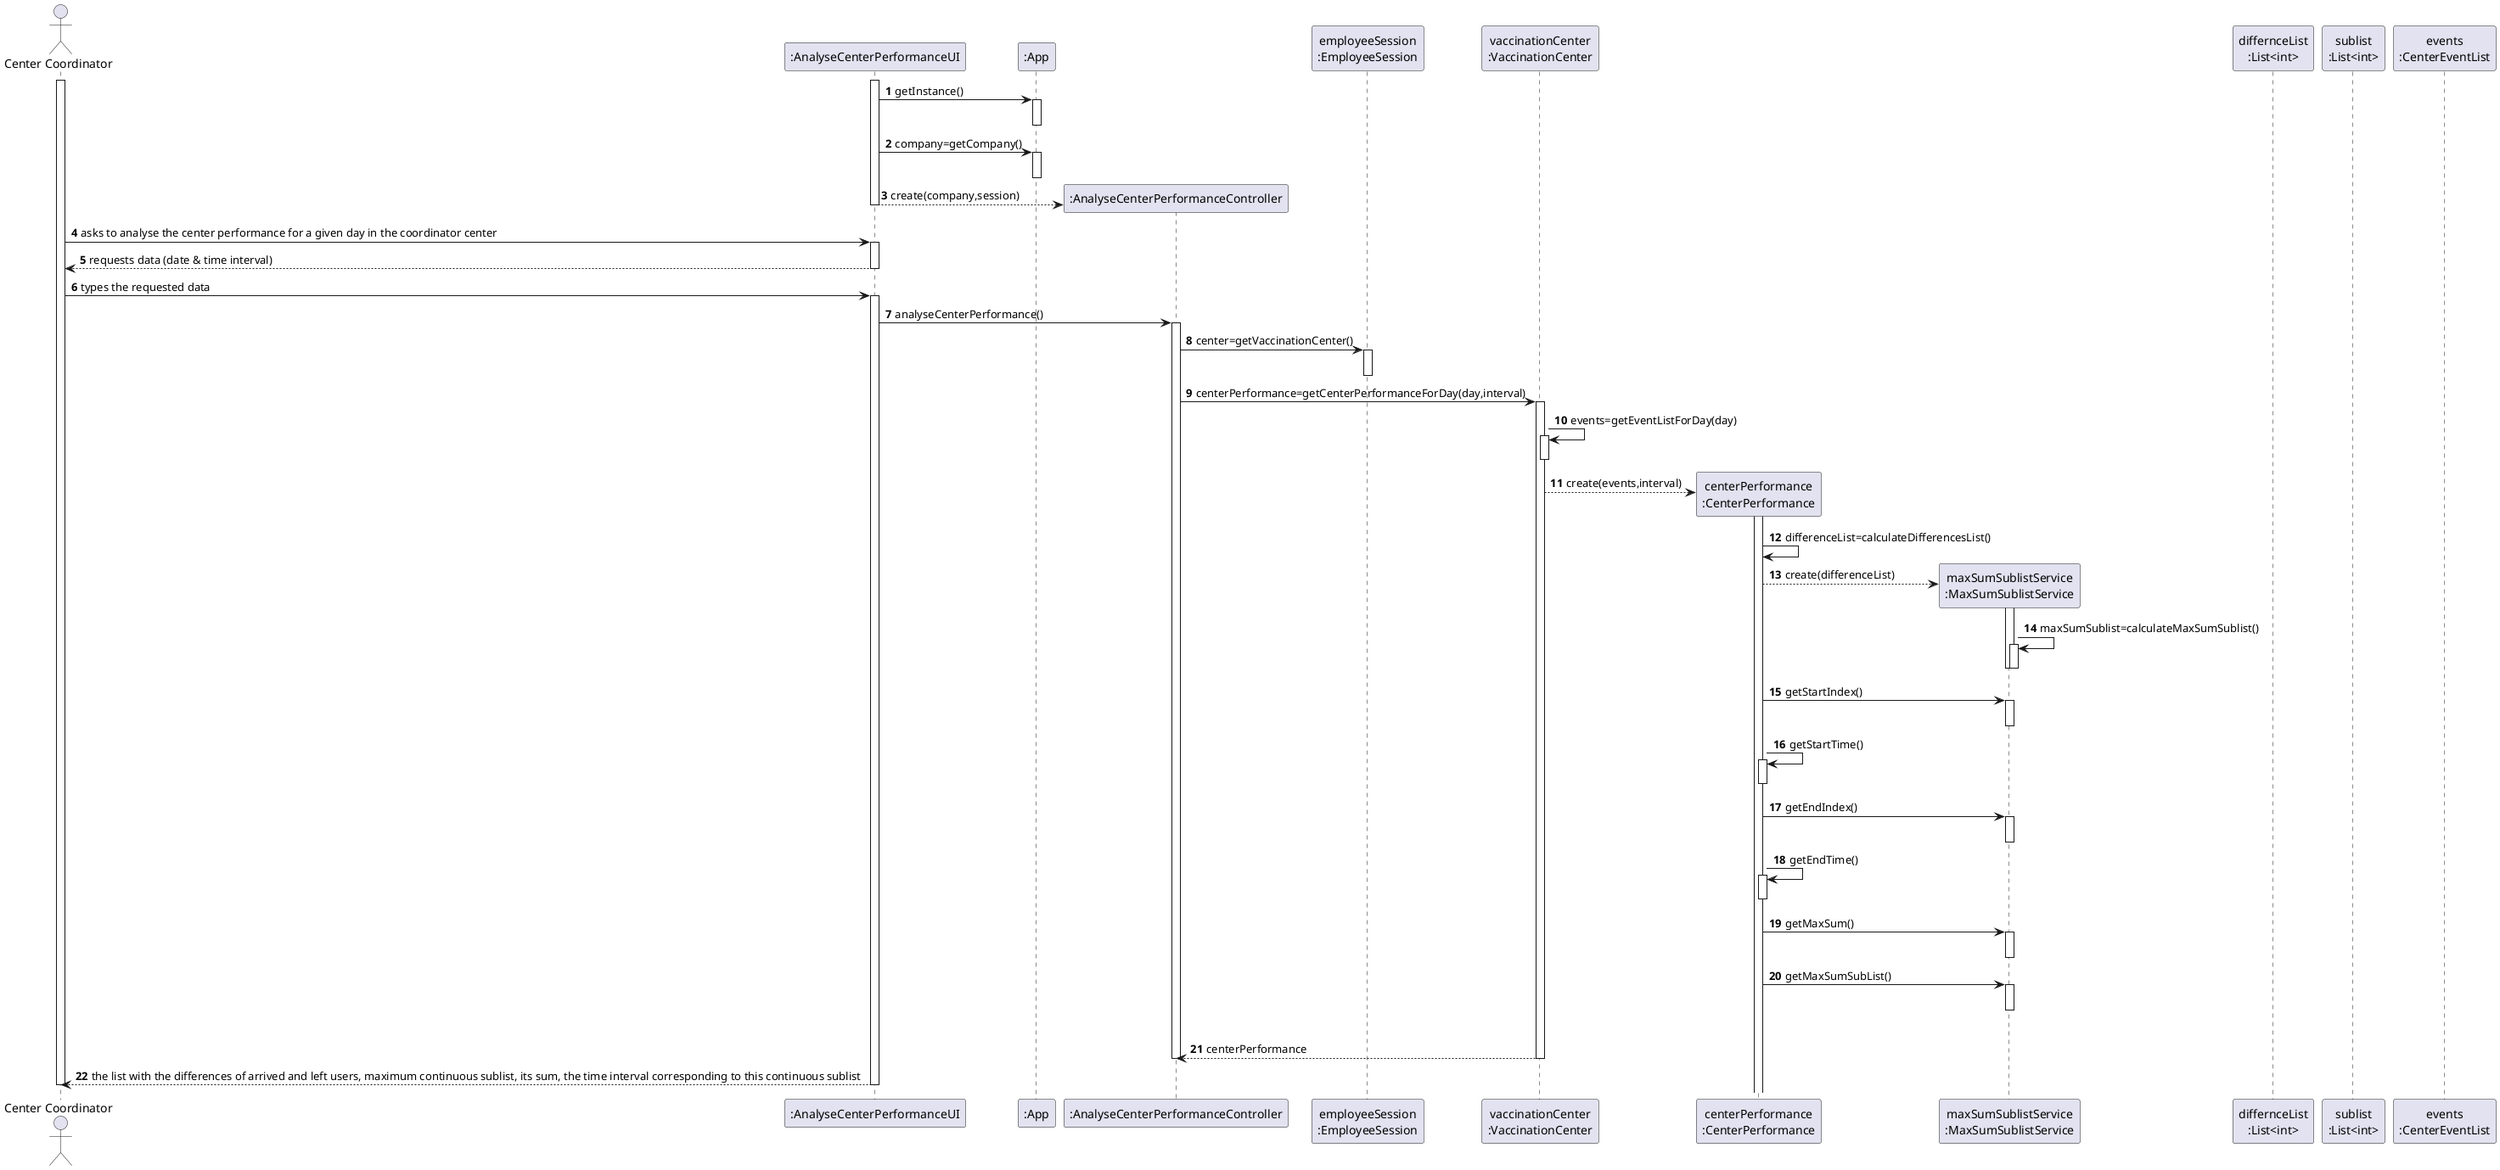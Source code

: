 @startuml
autonumber

actor "Center Coordinator" AS COORD
participant ":AnalyseCenterPerformanceUI" as UI
participant ":App" as APP

activate COORD
activate UI
UI -> APP : getInstance()
activate APP
deactivate APP
UI -> APP : company=getCompany()
activate APP
deactivate APP
create ":AnalyseCenterPerformanceController" as CTRL

UI --> CTRL : create(company,session)
deactivate UI
COORD -> UI : asks to analyse the center performance for a given day in the coordinator center
activate UI
UI --> COORD : requests data (date & time interval)
deactivate UI
COORD -> UI : types the requested data


participant "employeeSession\n:EmployeeSession" as SESSION
participant "vaccinationCenter\n:VaccinationCenter" as VACC

activate UI
UI -> CTRL : analyseCenterPerformance()

activate CTRL
CTRL -> SESSION : center=getVaccinationCenter()
activate SESSION
deactivate SESSION
CTRL -> VACC : centerPerformance=getCenterPerformanceForDay(day,interval)
activate VACC
VACC -> VACC : events=getEventListForDay(day)
activate VACC
deactivate VACC
create "centerPerformance\n:CenterPerformance" as PERF
VACC --> PERF : create(events,interval)
activate PERF
PERF -> PERF : differenceList=calculateDifferencesList()

create "maxSumSublistService\n:MaxSumSublistService" as MAXSS
PERF --> MAXSS : create(differenceList)
activate MAXSS
MAXSS -> MAXSS : maxSumSublist=calculateMaxSumSublist()
activate MAXSS
deactivate MAXSS
deactivate MAXSS
PERF -> MAXSS : getStartIndex()
activate MAXSS
deactivate MAXSS
PERF -> PERF : getStartTime()
activate PERF
deactivate PERF
PERF -> MAXSS : getEndIndex()
activate MAXSS
deactivate MAXSS
PERF -> PERF : getEndTime()
activate PERF
deactivate PERF
PERF -> MAXSS : getMaxSum()
activate MAXSS
deactivate MAXSS
PERF -> MAXSS : getMaxSumSubList()
activate MAXSS
deactivate MAXSS
|||
VACC --> CTRL : centerPerformance

deactivate VACC
deactivate CTRL

UI --> COORD : the list with the differences of arrived and left users, maximum continuous sublist, its sum, the time interval corresponding to this continuous sublist 
deactivate UI
deactivate COORD

participant "differnceList\n:List<int>" as DIFFL
participant "sublist\n:List<int>" as SUBL
participant "events\n:CenterEventList" as EVENTL

@enduml
